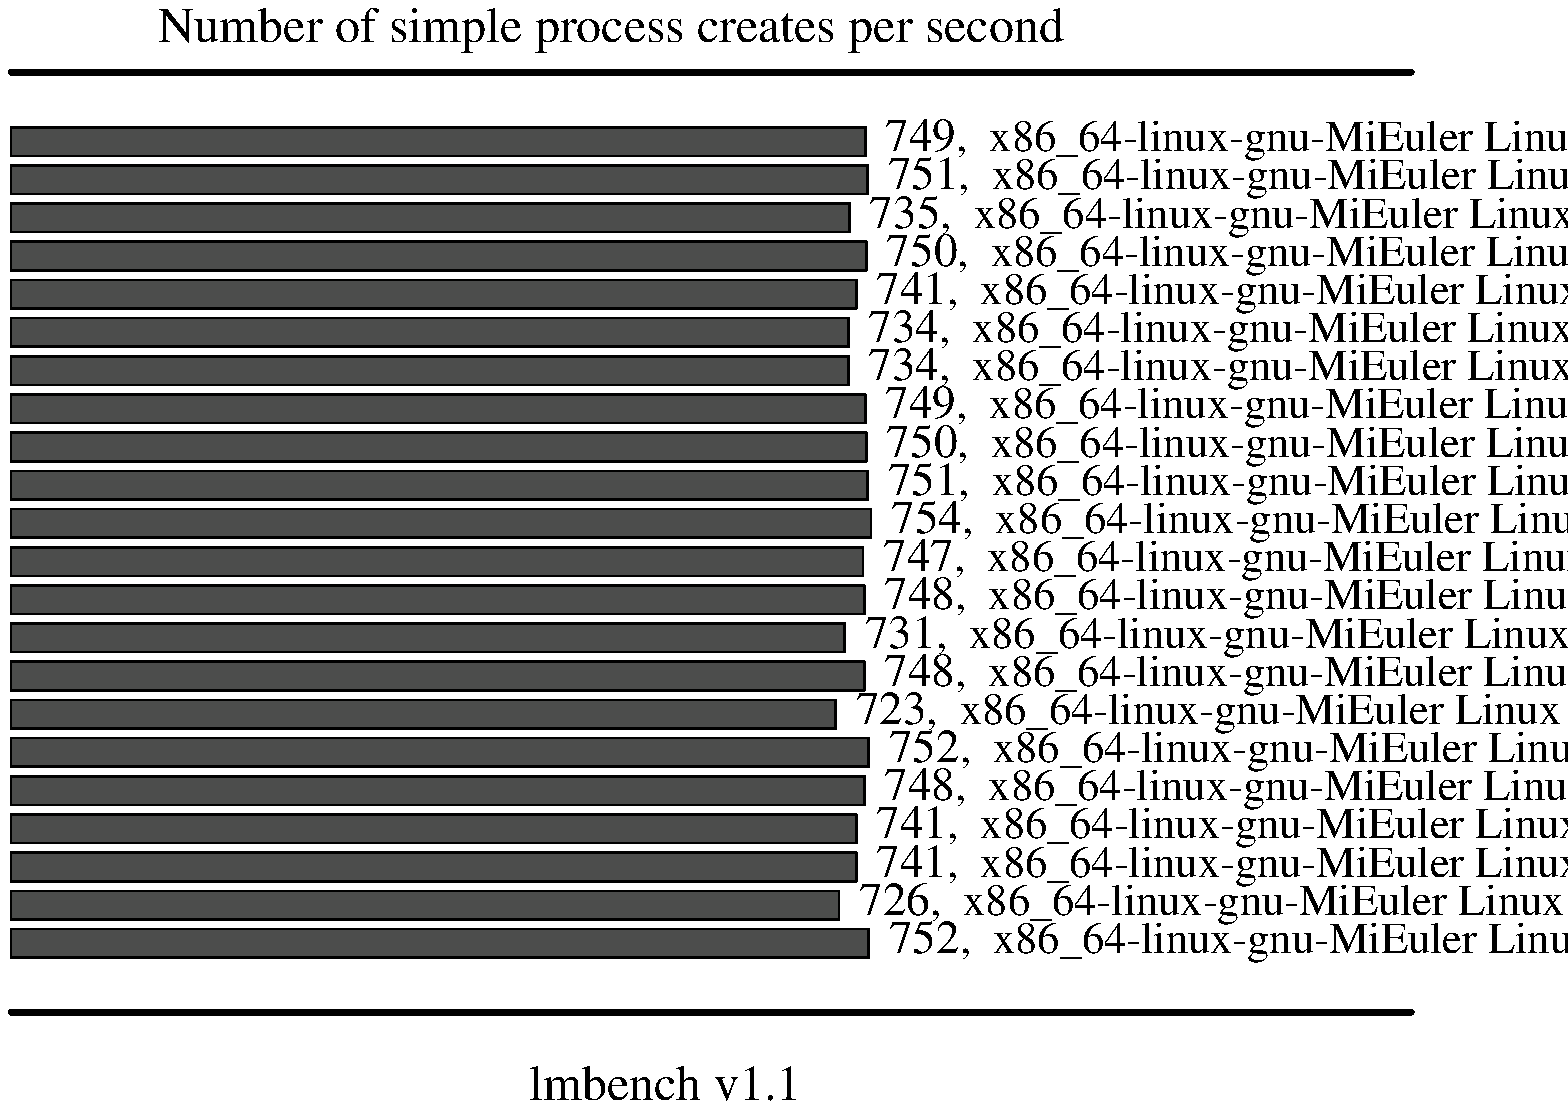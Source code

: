 .sp .75i
.po .23i
.ft R
.ps 16
.vs 21
.ce 100
\s+2Number of simple process creates per second\s0
.ce 0
.vs 
.PS
.ps 16
.vs 11
[
# Variables, tweek these.
	fillval = .12		# default fill value boxes
	xsize = 4.3		# width of the graph
	ysize = 4.2		# height of the graph
	n = 22
	boxpercent = 75 / 100
	gap = xsize / n * (1 - boxpercent)
	maxdata = 754
	yscale = ysize / maxdata
	xscale = xsize / maxdata

# Draw the graph borders 
	O:	box invis ht ysize wid xsize
boxht = ysize / n * boxpercent
box fill .7 wid 749 * xscale with .nw at O.nw - (0, gap /2 + 0 * (ysize/n))
"\s+1749\s0,  x86_64-linux-gnu-MiEuler Linux 5.10.0,\  \s+11334.5000\ usecs\s0" ljust at last box.e + .1,0
box fill .7 wid 751 * xscale with .nw at O.nw - (0, gap /2 + 1 * (ysize/n))
"\s+1751\s0,  x86_64-linux-gnu-MiEuler Linux 5.10.0,\  \s+11331.0000\ usecs\s0" ljust at last box.e + .1,0
box fill .7 wid 735 * xscale with .nw at O.nw - (0, gap /2 + 2 * (ysize/n))
"\s+1735\s0,  x86_64-linux-gnu-MiEuler Linux 5.10.0KFENCE+,\  \s+11360.7500\ usecs\s0" ljust at last box.e + .1,0
box fill .7 wid 750 * xscale with .nw at O.nw - (0, gap /2 + 3 * (ysize/n))
"\s+1750\s0,  x86_64-linux-gnu-MiEuler Linux 5.10.0KFENCE+,\  \s+11334.0000\ usecs\s0" ljust at last box.e + .1,0
box fill .7 wid 741 * xscale with .nw at O.nw - (0, gap /2 + 4 * (ysize/n))
"\s+1741\s0,  x86_64-linux-gnu-MiEuler Linux 5.10.0KFENCE+,\  \s+11349.0000\ usecs\s0" ljust at last box.e + .1,0
box fill .7 wid 734 * xscale with .nw at O.nw - (0, gap /2 + 5 * (ysize/n))
"\s+1734\s0,  x86_64-linux-gnu-MiEuler Linux 5.10.0KFENCE+,\  \s+11362.7500\ usecs\s0" ljust at last box.e + .1,0
box fill .7 wid 734 * xscale with .nw at O.nw - (0, gap /2 + 6 * (ysize/n))
"\s+1734\s0,  x86_64-linux-gnu-MiEuler Linux 5.10.0KFENCE+,\  \s+11362.0000\ usecs\s0" ljust at last box.e + .1,0
box fill .7 wid 749 * xscale with .nw at O.nw - (0, gap /2 + 7 * (ysize/n))
"\s+1749\s0,  x86_64-linux-gnu-MiEuler Linux 5.10.0KFENCE+,\  \s+11336.0000\ usecs\s0" ljust at last box.e + .1,0
box fill .7 wid 750 * xscale with .nw at O.nw - (0, gap /2 + 8 * (ysize/n))
"\s+1750\s0,  x86_64-linux-gnu-MiEuler Linux 5.10.0KFENCE+,\  \s+11332.7500\ usecs\s0" ljust at last box.e + .1,0
box fill .7 wid 751 * xscale with .nw at O.nw - (0, gap /2 + 9 * (ysize/n))
"\s+1751\s0,  x86_64-linux-gnu-MiEuler Linux 5.10.0KFENCE+,\  \s+11331.0000\ usecs\s0" ljust at last box.e + .1,0
box fill .7 wid 754 * xscale with .nw at O.nw - (0, gap /2 + 10 * (ysize/n))
"\s+1754\s0,  x86_64-linux-gnu-MiEuler Linux 5.10.0KFENCE+,\  \s+11326.2500\ usecs\s0" ljust at last box.e + .1,0
box fill .7 wid 747 * xscale with .nw at O.nw - (0, gap /2 + 11 * (ysize/n))
"\s+1747\s0,  x86_64-linux-gnu-MiEuler Linux 5.10.0KFENCE+,\  \s+11339.5000\ usecs\s0" ljust at last box.e + .1,0
box fill .7 wid 748 * xscale with .nw at O.nw - (0, gap /2 + 12 * (ysize/n))
"\s+1748\s0,  x86_64-linux-gnu-MiEuler Linux 5.10.0,\  \s+11337.2500\ usecs\s0" ljust at last box.e + .1,0
box fill .7 wid 731 * xscale with .nw at O.nw - (0, gap /2 + 13 * (ysize/n))
"\s+1731\s0,  x86_64-linux-gnu-MiEuler Linux 5.10.0KFENCE+,\  \s+11368.0000\ usecs\s0" ljust at last box.e + .1,0
box fill .7 wid 748 * xscale with .nw at O.nw - (0, gap /2 + 14 * (ysize/n))
"\s+1748\s0,  x86_64-linux-gnu-MiEuler Linux 5.10.0KFENCE+,\  \s+11337.7500\ usecs\s0" ljust at last box.e + .1,0
box fill .7 wid 723 * xscale with .nw at O.nw - (0, gap /2 + 15 * (ysize/n))
"\s+1723\s0,  x86_64-linux-gnu-MiEuler Linux 5.10.0,\  \s+11383.2500\ usecs\s0" ljust at last box.e + .1,0
box fill .7 wid 752 * xscale with .nw at O.nw - (0, gap /2 + 16 * (ysize/n))
"\s+1752\s0,  x86_64-linux-gnu-MiEuler Linux 5.10.0,\  \s+11330.2500\ usecs\s0" ljust at last box.e + .1,0
box fill .7 wid 748 * xscale with .nw at O.nw - (0, gap /2 + 17 * (ysize/n))
"\s+1748\s0,  x86_64-linux-gnu-MiEuler Linux 5.10.0,\  \s+11337.7500\ usecs\s0" ljust at last box.e + .1,0
box fill .7 wid 741 * xscale with .nw at O.nw - (0, gap /2 + 18 * (ysize/n))
"\s+1741\s0,  x86_64-linux-gnu-MiEuler Linux 5.10.0,\  \s+11348.7500\ usecs\s0" ljust at last box.e + .1,0
box fill .7 wid 741 * xscale with .nw at O.nw - (0, gap /2 + 19 * (ysize/n))
"\s+1741\s0,  x86_64-linux-gnu-MiEuler Linux 5.10.0,\  \s+11349.2500\ usecs\s0" ljust at last box.e + .1,0
box fill .7 wid 726 * xscale with .nw at O.nw - (0, gap /2 + 20 * (ysize/n))
"\s+1726\s0,  x86_64-linux-gnu-MiEuler Linux 5.10.0,\  \s+11376.5000\ usecs\s0" ljust at last box.e + .1,0
box fill .7 wid 752 * xscale with .nw at O.nw - (0, gap /2 + 21 * (ysize/n))
"\s+1752\s0,  x86_64-linux-gnu-MiEuler Linux 5.10.0,\  \s+11330.2500\ usecs\s0" ljust at last box.e + .1,0
]
box invis wid last [].wid + .5 ht last [].ht + .5 with .nw at last [].nw + (-.25, .25)
move to last [].nw + 0,.25
line thick 2 right 7
move to last [].sw - 0,.25
line thick 2 right 7
.PE
.ft
.ps
.vs
.po
.po .5i
.ft R
.ps 16
.vs 21
.sp .5
.ce 100
\s+2lmbench v1.1\s0
.po
.ft
.ps
.vs
.ce 0
